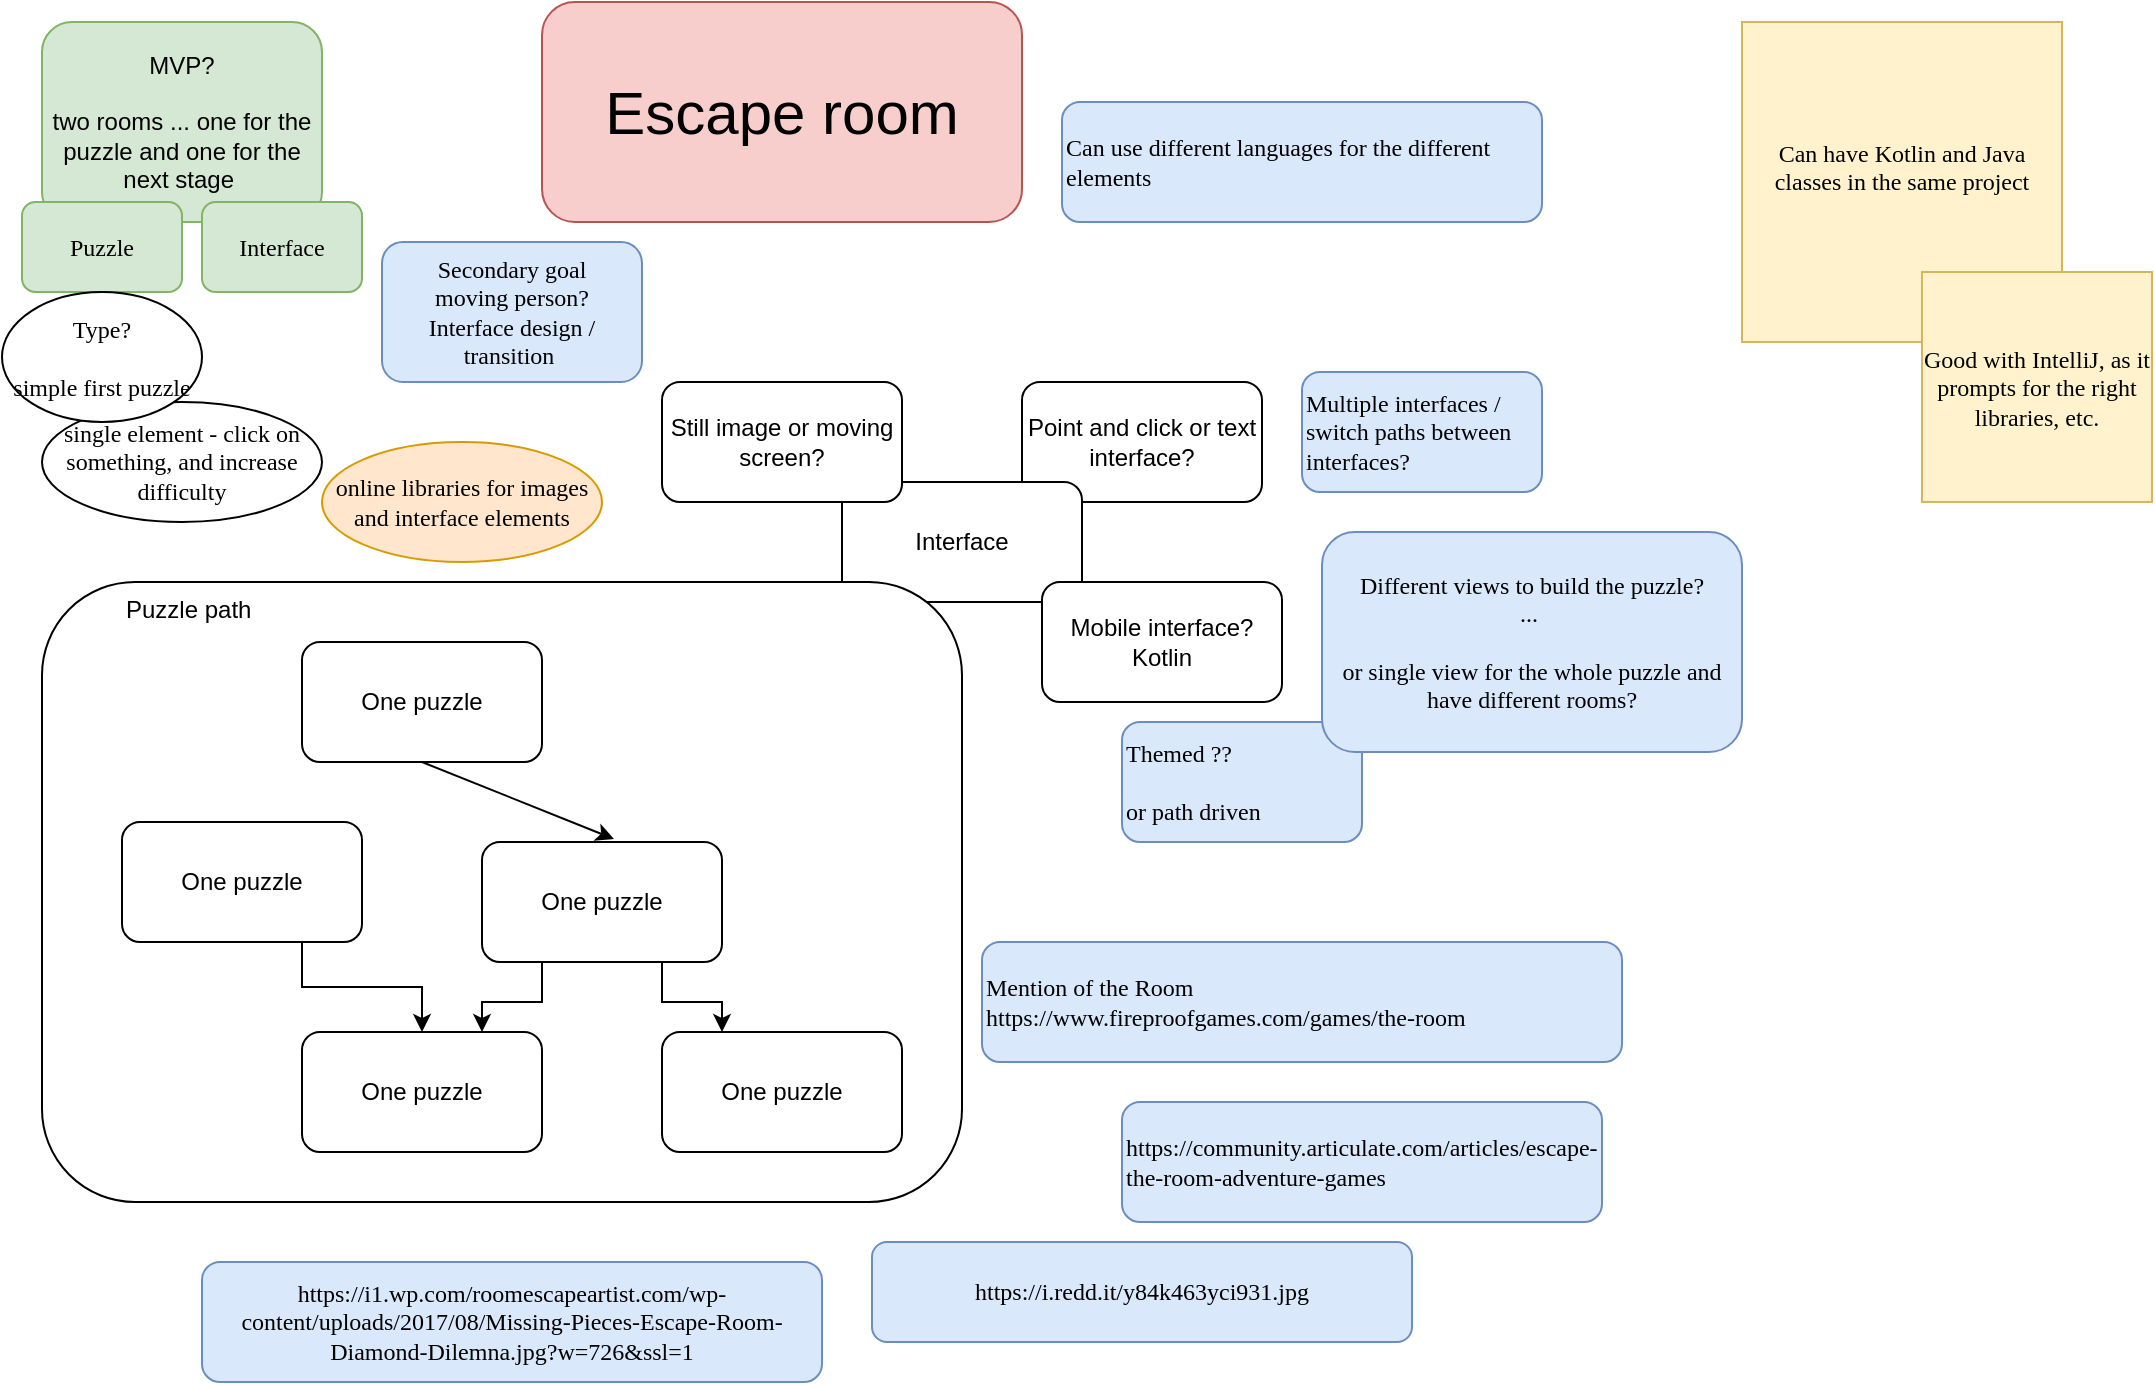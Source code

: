 <mxfile version="13.9.9" type="github"><diagram id="xOqnjmC9aNautD7RHw-_" name="Page-1"><mxGraphModel dx="1188" dy="769" grid="1" gridSize="10" guides="1" tooltips="1" connect="1" arrows="1" fold="1" page="1" pageScale="1" pageWidth="827" pageHeight="1169" math="0" shadow="0"><root><mxCell id="0"/><mxCell id="1" parent="0"/><mxCell id="sh0pIFYya37DwjQzSuKx-23" value="Point and click or text interface?" style="rounded=1;whiteSpace=wrap;html=1;" vertex="1" parent="1"><mxGeometry x="510" y="200" width="120" height="60" as="geometry"/></mxCell><mxCell id="sh0pIFYya37DwjQzSuKx-1" value="Escape room" style="rounded=1;whiteSpace=wrap;html=1;fontSize=30;fillColor=#f8cecc;strokeColor=#b85450;" vertex="1" parent="1"><mxGeometry x="270" y="10" width="240" height="110" as="geometry"/></mxCell><mxCell id="sh0pIFYya37DwjQzSuKx-4" value="MVP?&lt;br&gt;&lt;br&gt;two rooms ... one for the puzzle and one for the next stage&amp;nbsp;" style="rounded=1;whiteSpace=wrap;html=1;fillColor=#d5e8d4;strokeColor=#82b366;" vertex="1" parent="1"><mxGeometry x="20" y="20" width="140" height="100" as="geometry"/></mxCell><mxCell id="sh0pIFYya37DwjQzSuKx-5" value="Interface" style="rounded=1;whiteSpace=wrap;html=1;" vertex="1" parent="1"><mxGeometry x="420" y="250" width="120" height="60" as="geometry"/></mxCell><mxCell id="sh0pIFYya37DwjQzSuKx-6" value="&amp;nbsp; &amp;nbsp; &amp;nbsp; &amp;nbsp; &amp;nbsp; &amp;nbsp; Puzzle path" style="rounded=1;whiteSpace=wrap;html=1;align=left;verticalAlign=top;" vertex="1" parent="1"><mxGeometry x="20" y="300" width="460" height="310" as="geometry"/></mxCell><mxCell id="sh0pIFYya37DwjQzSuKx-7" value="Mobile interface?&lt;br&gt;Kotlin" style="rounded=1;whiteSpace=wrap;html=1;" vertex="1" parent="1"><mxGeometry x="520" y="300" width="120" height="60" as="geometry"/></mxCell><mxCell id="sh0pIFYya37DwjQzSuKx-16" style="edgeStyle=orthogonalEdgeStyle;rounded=0;orthogonalLoop=1;jettySize=auto;html=1;exitX=0.75;exitY=1;exitDx=0;exitDy=0;" edge="1" parent="1" source="sh0pIFYya37DwjQzSuKx-8" target="sh0pIFYya37DwjQzSuKx-12"><mxGeometry relative="1" as="geometry"/></mxCell><mxCell id="sh0pIFYya37DwjQzSuKx-8" value="One puzzle" style="rounded=1;whiteSpace=wrap;html=1;" vertex="1" parent="1"><mxGeometry x="60" y="420" width="120" height="60" as="geometry"/></mxCell><mxCell id="sh0pIFYya37DwjQzSuKx-9" value="One puzzle" style="rounded=1;whiteSpace=wrap;html=1;" vertex="1" parent="1"><mxGeometry x="150" y="330" width="120" height="60" as="geometry"/></mxCell><mxCell id="sh0pIFYya37DwjQzSuKx-14" style="edgeStyle=orthogonalEdgeStyle;rounded=0;orthogonalLoop=1;jettySize=auto;html=1;exitX=0.75;exitY=1;exitDx=0;exitDy=0;entryX=0.25;entryY=0;entryDx=0;entryDy=0;" edge="1" parent="1" source="sh0pIFYya37DwjQzSuKx-10" target="sh0pIFYya37DwjQzSuKx-11"><mxGeometry relative="1" as="geometry"/></mxCell><mxCell id="sh0pIFYya37DwjQzSuKx-15" style="edgeStyle=orthogonalEdgeStyle;rounded=0;orthogonalLoop=1;jettySize=auto;html=1;exitX=0.25;exitY=1;exitDx=0;exitDy=0;entryX=0.75;entryY=0;entryDx=0;entryDy=0;" edge="1" parent="1" source="sh0pIFYya37DwjQzSuKx-10" target="sh0pIFYya37DwjQzSuKx-12"><mxGeometry relative="1" as="geometry"/></mxCell><mxCell id="sh0pIFYya37DwjQzSuKx-10" value="One puzzle" style="rounded=1;whiteSpace=wrap;html=1;" vertex="1" parent="1"><mxGeometry x="240" y="430" width="120" height="60" as="geometry"/></mxCell><mxCell id="sh0pIFYya37DwjQzSuKx-11" value="One puzzle" style="rounded=1;whiteSpace=wrap;html=1;" vertex="1" parent="1"><mxGeometry x="330" y="525" width="120" height="60" as="geometry"/></mxCell><mxCell id="sh0pIFYya37DwjQzSuKx-12" value="One puzzle" style="rounded=1;whiteSpace=wrap;html=1;" vertex="1" parent="1"><mxGeometry x="150" y="525" width="120" height="60" as="geometry"/></mxCell><mxCell id="sh0pIFYya37DwjQzSuKx-13" value="" style="endArrow=classic;html=1;exitX=0.5;exitY=1;exitDx=0;exitDy=0;entryX=0.55;entryY=-0.025;entryDx=0;entryDy=0;entryPerimeter=0;" edge="1" parent="1" source="sh0pIFYya37DwjQzSuKx-9" target="sh0pIFYya37DwjQzSuKx-10"><mxGeometry width="50" height="50" relative="1" as="geometry"><mxPoint x="340" y="350" as="sourcePoint"/><mxPoint x="390" y="300" as="targetPoint"/></mxGeometry></mxCell><mxCell id="sh0pIFYya37DwjQzSuKx-17" value="Can use different languages for the different elements" style="rounded=1;whiteSpace=wrap;html=1;fontSize=12;align=left;fontFamily=Comic Sans MS;fillColor=#dae8fc;strokeColor=#6c8ebf;" vertex="1" parent="1"><mxGeometry x="530" y="60" width="240" height="60" as="geometry"/></mxCell><mxCell id="sh0pIFYya37DwjQzSuKx-18" value="Multiple interfaces / switch paths between interfaces?" style="rounded=1;whiteSpace=wrap;html=1;fontSize=12;align=left;fontFamily=Comic Sans MS;fillColor=#dae8fc;strokeColor=#6c8ebf;" vertex="1" parent="1"><mxGeometry x="650" y="195" width="120" height="60" as="geometry"/></mxCell><mxCell id="sh0pIFYya37DwjQzSuKx-19" value="Themed ?? &lt;br&gt;&lt;br&gt;or path driven" style="rounded=1;whiteSpace=wrap;html=1;fontFamily=Comic Sans MS;fontSize=12;align=left;fillColor=#dae8fc;strokeColor=#6c8ebf;" vertex="1" parent="1"><mxGeometry x="560" y="370" width="120" height="60" as="geometry"/></mxCell><mxCell id="sh0pIFYya37DwjQzSuKx-20" value="Mention of the Room&amp;nbsp;&lt;br&gt;https://www.fireproofgames.com/games/the-room" style="rounded=1;whiteSpace=wrap;html=1;fontFamily=Comic Sans MS;fontSize=12;align=left;fillColor=#dae8fc;strokeColor=#6c8ebf;" vertex="1" parent="1"><mxGeometry x="490" y="480" width="320" height="60" as="geometry"/></mxCell><mxCell id="sh0pIFYya37DwjQzSuKx-21" value="Secondary goal&lt;br&gt;&amp;nbsp;moving person?&amp;nbsp;&lt;br&gt;Interface design / transition&amp;nbsp;" style="rounded=1;whiteSpace=wrap;html=1;fontFamily=Comic Sans MS;fontSize=12;align=center;fillColor=#dae8fc;strokeColor=#6c8ebf;" vertex="1" parent="1"><mxGeometry x="190" y="130" width="130" height="70" as="geometry"/></mxCell><mxCell id="sh0pIFYya37DwjQzSuKx-22" value="Still image or moving screen?" style="rounded=1;whiteSpace=wrap;html=1;" vertex="1" parent="1"><mxGeometry x="330" y="200" width="120" height="60" as="geometry"/></mxCell><mxCell id="sh0pIFYya37DwjQzSuKx-24" value="Different views to build the puzzle?&lt;br&gt;...&amp;nbsp;&lt;br&gt;&lt;br&gt;or single view for the whole puzzle and have different rooms?" style="rounded=1;whiteSpace=wrap;html=1;fontFamily=Comic Sans MS;fontSize=12;align=center;fillColor=#dae8fc;strokeColor=#6c8ebf;" vertex="1" parent="1"><mxGeometry x="660" y="275" width="210" height="110" as="geometry"/></mxCell><mxCell id="sh0pIFYya37DwjQzSuKx-26" value="Puzzle" style="rounded=1;whiteSpace=wrap;html=1;fontFamily=Comic Sans MS;fontSize=12;align=center;fillColor=#d5e8d4;strokeColor=#82b366;" vertex="1" parent="1"><mxGeometry x="10" y="110" width="80" height="45" as="geometry"/></mxCell><mxCell id="sh0pIFYya37DwjQzSuKx-27" value="Interface" style="rounded=1;whiteSpace=wrap;html=1;fontFamily=Comic Sans MS;fontSize=12;align=center;fillColor=#d5e8d4;strokeColor=#82b366;" vertex="1" parent="1"><mxGeometry x="100" y="110" width="80" height="45" as="geometry"/></mxCell><mxCell id="sh0pIFYya37DwjQzSuKx-29" value="single element - click on something, and increase difficulty" style="ellipse;whiteSpace=wrap;html=1;fontFamily=Comic Sans MS;fontSize=12;align=center;" vertex="1" parent="1"><mxGeometry x="20" y="210" width="140" height="60" as="geometry"/></mxCell><mxCell id="sh0pIFYya37DwjQzSuKx-28" value="Type?&lt;br&gt;&lt;br&gt;simple first puzzle" style="ellipse;whiteSpace=wrap;html=1;fontFamily=Comic Sans MS;fontSize=12;align=center;" vertex="1" parent="1"><mxGeometry y="155" width="100" height="65" as="geometry"/></mxCell><mxCell id="sh0pIFYya37DwjQzSuKx-30" value="https://community.articulate.com/articles/escape-the-room-adventure-games" style="rounded=1;whiteSpace=wrap;html=1;fontSize=12;align=left;fontFamily=Comic Sans MS;fillColor=#dae8fc;strokeColor=#6c8ebf;" vertex="1" parent="1"><mxGeometry x="560" y="560" width="240" height="60" as="geometry"/></mxCell><mxCell id="sh0pIFYya37DwjQzSuKx-31" value="online libraries for images and interface elements" style="ellipse;whiteSpace=wrap;html=1;fontFamily=Comic Sans MS;fontSize=12;align=center;fillColor=#ffe6cc;strokeColor=#d79b00;" vertex="1" parent="1"><mxGeometry x="160" y="230" width="140" height="60" as="geometry"/></mxCell><UserObject label="https://i.redd.it/y84k463yci931.jpg" link="https://i.redd.it/y84k463yci931.jpg" id="sh0pIFYya37DwjQzSuKx-33"><mxCell style="rounded=1;whiteSpace=wrap;html=1;fontFamily=Comic Sans MS;fontSize=12;align=center;fillColor=#dae8fc;strokeColor=#6c8ebf;" vertex="1" parent="1"><mxGeometry x="435" y="630" width="270" height="50" as="geometry"/></mxCell></UserObject><UserObject label="https://i1.wp.com/roomescapeartist.com/wp-content/uploads/2017/08/Missing-Pieces-Escape-Room-Diamond-Dilemna.jpg?w=726&amp;ssl=1" link="https://i1.wp.com/roomescapeartist.com/wp-content/uploads/2017/08/Missing-Pieces-Escape-Room-Diamond-Dilemna.jpg?w=726&amp;ssl=1" id="sh0pIFYya37DwjQzSuKx-34"><mxCell style="rounded=1;whiteSpace=wrap;html=1;fontFamily=Comic Sans MS;fontSize=12;align=center;fillColor=#dae8fc;strokeColor=#6c8ebf;" vertex="1" parent="1"><mxGeometry x="100" y="640" width="310" height="60" as="geometry"/></mxCell></UserObject><mxCell id="sh0pIFYya37DwjQzSuKx-35" value="Can have Kotlin and Java classes in the same project&lt;br&gt;&lt;br&gt;" style="whiteSpace=wrap;html=1;aspect=fixed;fontFamily=Comic Sans MS;fontSize=12;align=center;fillColor=#fff2cc;strokeColor=#d6b656;" vertex="1" parent="1"><mxGeometry x="870" y="20" width="160" height="160" as="geometry"/></mxCell><mxCell id="sh0pIFYya37DwjQzSuKx-36" value="Good with IntelliJ, as it prompts for the right libraries, etc." style="whiteSpace=wrap;html=1;aspect=fixed;fontFamily=Comic Sans MS;fontSize=12;align=center;fillColor=#fff2cc;strokeColor=#d6b656;" vertex="1" parent="1"><mxGeometry x="960" y="145" width="115" height="115" as="geometry"/></mxCell></root></mxGraphModel></diagram></mxfile>